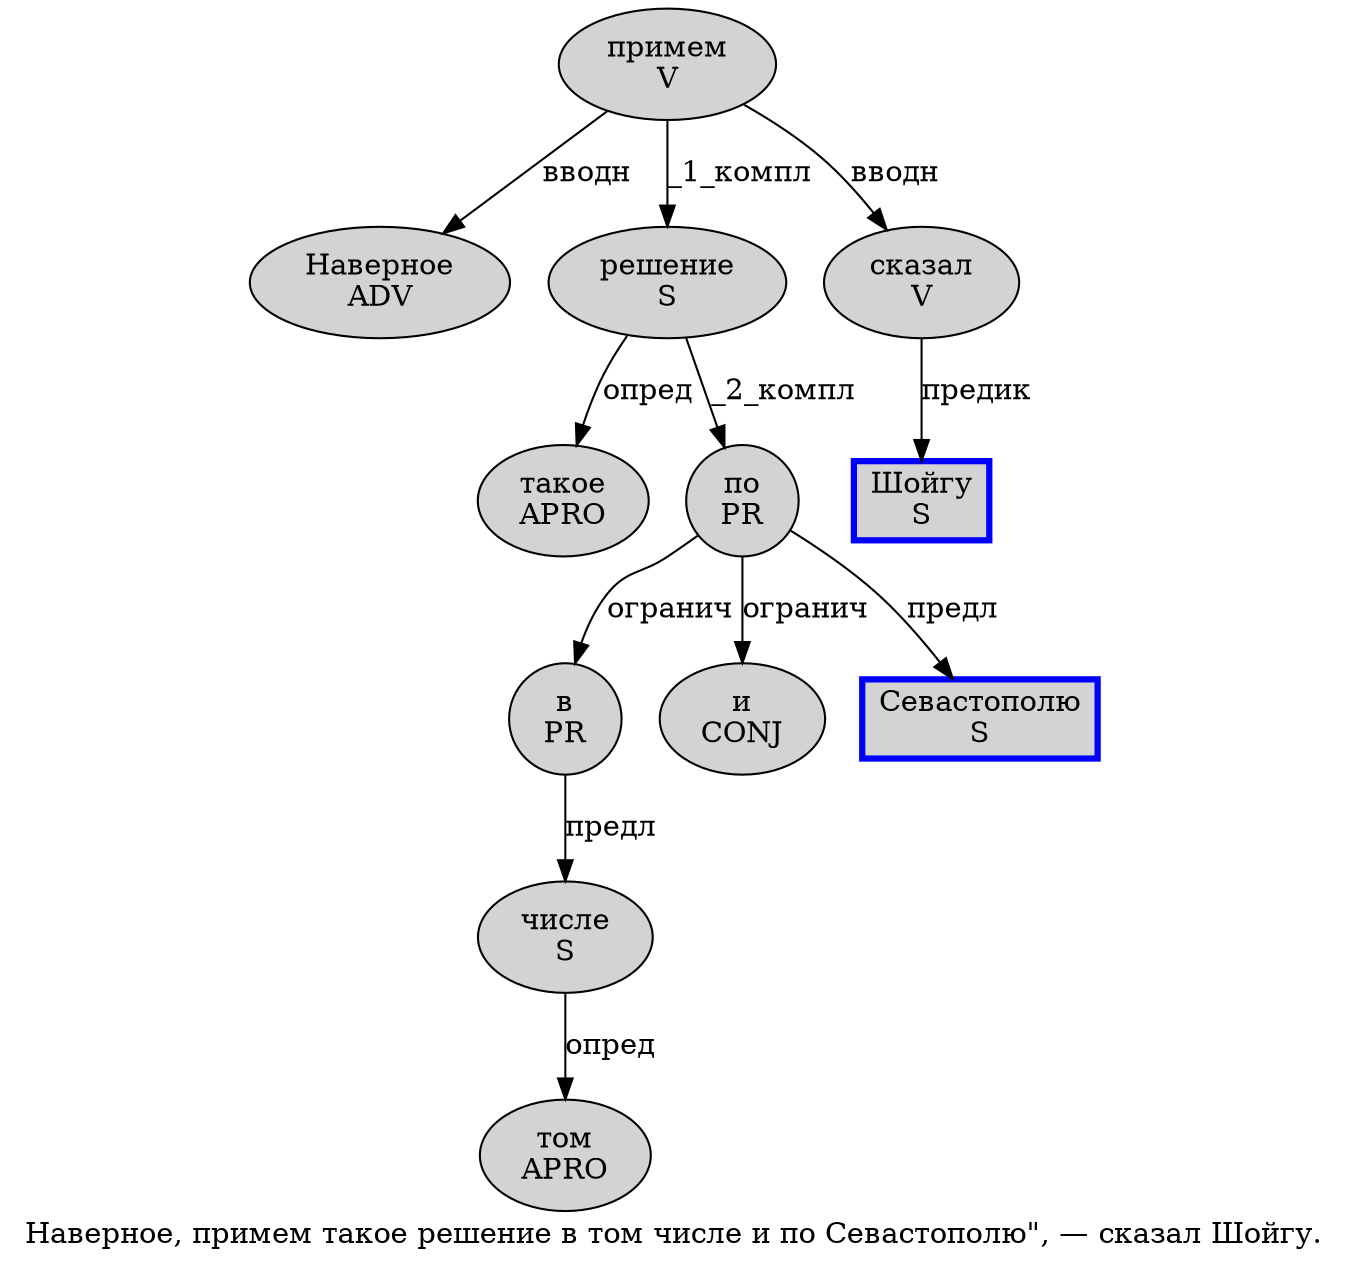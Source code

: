 digraph SENTENCE_648 {
	graph [label="Наверное, примем такое решение в том числе и по Севастополю\", — сказал Шойгу."]
	node [style=filled]
		0 [label="Наверное
ADV" color="" fillcolor=lightgray penwidth=1 shape=ellipse]
		2 [label="примем
V" color="" fillcolor=lightgray penwidth=1 shape=ellipse]
		3 [label="такое
APRO" color="" fillcolor=lightgray penwidth=1 shape=ellipse]
		4 [label="решение
S" color="" fillcolor=lightgray penwidth=1 shape=ellipse]
		5 [label="в
PR" color="" fillcolor=lightgray penwidth=1 shape=ellipse]
		6 [label="том
APRO" color="" fillcolor=lightgray penwidth=1 shape=ellipse]
		7 [label="числе
S" color="" fillcolor=lightgray penwidth=1 shape=ellipse]
		8 [label="и
CONJ" color="" fillcolor=lightgray penwidth=1 shape=ellipse]
		9 [label="по
PR" color="" fillcolor=lightgray penwidth=1 shape=ellipse]
		10 [label="Севастополю
S" color=blue fillcolor=lightgray penwidth=3 shape=box]
		14 [label="сказал
V" color="" fillcolor=lightgray penwidth=1 shape=ellipse]
		15 [label="Шойгу
S" color=blue fillcolor=lightgray penwidth=3 shape=box]
			7 -> 6 [label="опред"]
			9 -> 5 [label="огранич"]
			9 -> 8 [label="огранич"]
			9 -> 10 [label="предл"]
			4 -> 3 [label="опред"]
			4 -> 9 [label="_2_компл"]
			5 -> 7 [label="предл"]
			2 -> 0 [label="вводн"]
			2 -> 4 [label="_1_компл"]
			2 -> 14 [label="вводн"]
			14 -> 15 [label="предик"]
}